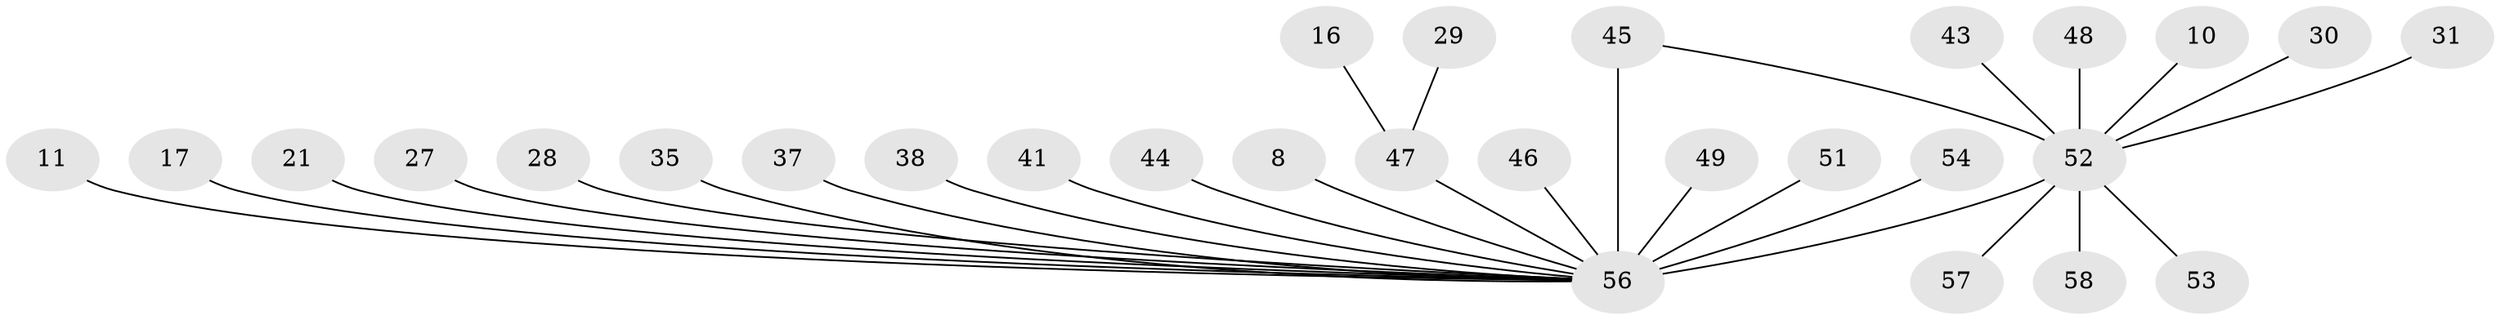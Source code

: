 // original degree distribution, {18: 0.017241379310344827, 16: 0.017241379310344827, 3: 0.13793103448275862, 2: 0.22413793103448276, 15: 0.017241379310344827, 6: 0.017241379310344827, 1: 0.4482758620689655, 5: 0.05172413793103448, 4: 0.06896551724137931}
// Generated by graph-tools (version 1.1) at 2025/47/03/09/25 04:47:59]
// undirected, 29 vertices, 29 edges
graph export_dot {
graph [start="1"]
  node [color=gray90,style=filled];
  8;
  10;
  11;
  16;
  17;
  21;
  27;
  28;
  29 [super="+13"];
  30;
  31;
  35;
  37;
  38;
  41 [super="+34"];
  43;
  44;
  45 [super="+32+26+7"];
  46;
  47 [super="+9+22"];
  48 [super="+14"];
  49 [super="+20"];
  51 [super="+42"];
  52 [super="+4+19+50+40+25+12"];
  53;
  54;
  56 [super="+18+55+36"];
  57;
  58;
  8 -- 56;
  10 -- 52;
  11 -- 56;
  16 -- 47;
  17 -- 56;
  21 -- 56;
  27 -- 56;
  28 -- 56;
  29 -- 47;
  30 -- 52;
  31 -- 52;
  35 -- 56;
  37 -- 56;
  38 -- 56;
  41 -- 56;
  43 -- 52;
  44 -- 56;
  45 -- 56 [weight=4];
  45 -- 52 [weight=3];
  46 -- 56;
  47 -- 56 [weight=3];
  48 -- 52 [weight=5];
  49 -- 56 [weight=2];
  51 -- 56 [weight=2];
  52 -- 56 [weight=7];
  52 -- 53;
  52 -- 57;
  52 -- 58;
  54 -- 56;
}
